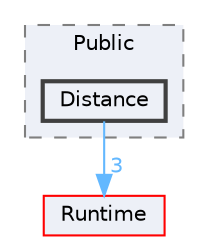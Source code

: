 digraph "Distance"
{
 // INTERACTIVE_SVG=YES
 // LATEX_PDF_SIZE
  bgcolor="transparent";
  edge [fontname=Helvetica,fontsize=10,labelfontname=Helvetica,labelfontsize=10];
  node [fontname=Helvetica,fontsize=10,shape=box,height=0.2,width=0.4];
  compound=true
  subgraph clusterdir_b292c9cb1941632744dc846fb5d428f7 {
    graph [ bgcolor="#edf0f7", pencolor="grey50", label="Public", fontname=Helvetica,fontsize=10 style="filled,dashed", URL="dir_b292c9cb1941632744dc846fb5d428f7.html",tooltip=""]
  dir_404ee24415eb19b5dfecc3bb3bc028b6 [label="Distance", fillcolor="#edf0f7", color="grey25", style="filled,bold", URL="dir_404ee24415eb19b5dfecc3bb3bc028b6.html",tooltip=""];
  }
  dir_7536b172fbd480bfd146a1b1acd6856b [label="Runtime", fillcolor="#edf0f7", color="red", style="filled", URL="dir_7536b172fbd480bfd146a1b1acd6856b.html",tooltip=""];
  dir_404ee24415eb19b5dfecc3bb3bc028b6->dir_7536b172fbd480bfd146a1b1acd6856b [headlabel="3", labeldistance=1.5 headhref="dir_000338_000984.html" href="dir_000338_000984.html" color="steelblue1" fontcolor="steelblue1"];
}

